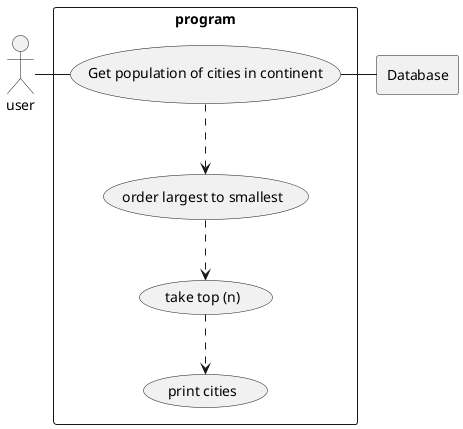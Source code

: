 @startuml

actor user as "user"

rectangle Database

rectangle "program" {
    usecase UC4 as "Get population of cities in continent"
    usecase UCa as "order largest to smallest"
    usecase UCb as "take top (n)"
    usecase UCc as "print cities"

    user - UC4
    UC4 ..> UCa
    UCa ..> UCb
    UCb ..> UCc
    UC4 - Database
}

@enduml
